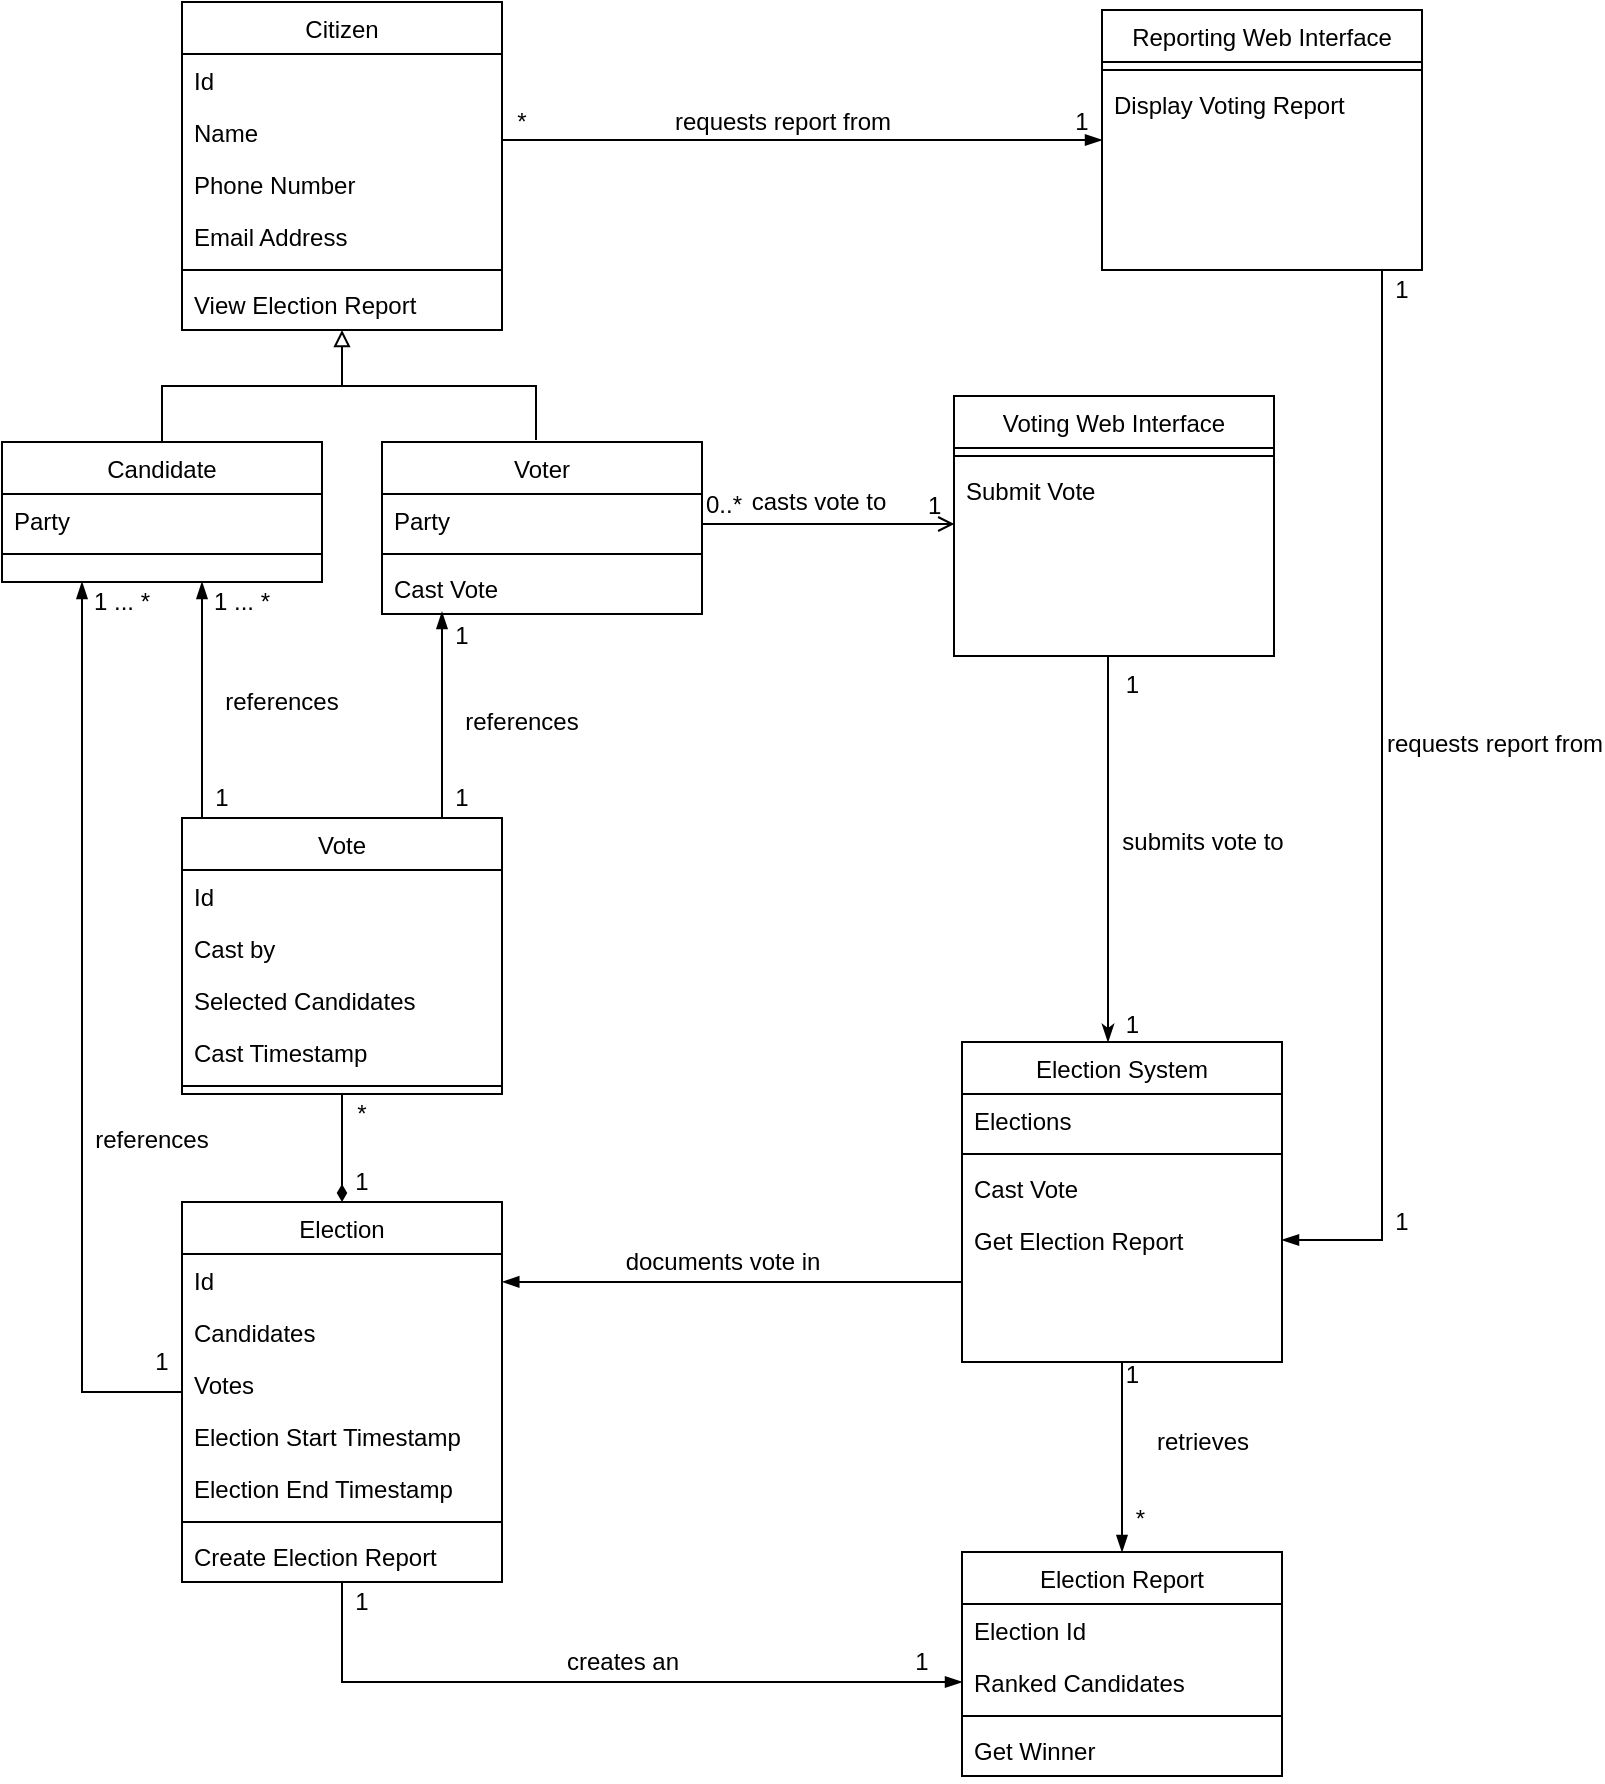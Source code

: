 <mxfile version="14.6.13" type="device" pages="2"><diagram id="C5RBs43oDa-KdzZeNtuy" name="Domain Model"><mxGraphModel dx="1613" dy="1749" grid="1" gridSize="10" guides="1" tooltips="1" connect="1" arrows="1" fold="1" page="1" pageScale="1" pageWidth="827" pageHeight="1169" math="0" shadow="0"><root><mxCell id="WIyWlLk6GJQsqaUBKTNV-0"/><mxCell id="WIyWlLk6GJQsqaUBKTNV-1" parent="WIyWlLk6GJQsqaUBKTNV-0"/><object label="Voter" placeholders="1" id="zkfFHV4jXpPFQw0GAbJ--0"><mxCell style="swimlane;fontStyle=0;align=center;verticalAlign=top;childLayout=stackLayout;horizontal=1;startSize=26;horizontalStack=0;resizeParent=1;resizeLast=0;collapsible=1;marginBottom=0;rounded=0;shadow=0;strokeWidth=1;" parent="WIyWlLk6GJQsqaUBKTNV-1" vertex="1"><mxGeometry x="140" y="-60" width="160" height="86" as="geometry"><mxRectangle x="230" y="140" width="160" height="26" as="alternateBounds"/></mxGeometry></mxCell></object><mxCell id="MUXR2jIA6jlBluQS78Pi-16" value="Party" style="text;align=left;verticalAlign=top;spacingLeft=4;spacingRight=4;overflow=hidden;rotatable=0;points=[[0,0.5],[1,0.5]];portConstraint=eastwest;" parent="zkfFHV4jXpPFQw0GAbJ--0" vertex="1"><mxGeometry y="26" width="160" height="26" as="geometry"/></mxCell><mxCell id="zkfFHV4jXpPFQw0GAbJ--4" value="" style="line;html=1;strokeWidth=1;align=left;verticalAlign=middle;spacingTop=-1;spacingLeft=3;spacingRight=3;rotatable=0;labelPosition=right;points=[];portConstraint=eastwest;" parent="zkfFHV4jXpPFQw0GAbJ--0" vertex="1"><mxGeometry y="52" width="160" height="8" as="geometry"/></mxCell><mxCell id="MUXR2jIA6jlBluQS78Pi-11" value="Cast Vote" style="text;align=left;verticalAlign=top;spacingLeft=4;spacingRight=4;overflow=hidden;rotatable=0;points=[[0,0.5],[1,0.5]];portConstraint=eastwest;" parent="zkfFHV4jXpPFQw0GAbJ--0" vertex="1"><mxGeometry y="60" width="160" height="26" as="geometry"/></mxCell><mxCell id="MUXR2jIA6jlBluQS78Pi-45" style="edgeStyle=orthogonalEdgeStyle;rounded=0;orthogonalLoop=1;jettySize=auto;html=1;entryX=0.5;entryY=1;entryDx=0;entryDy=0;endArrow=none;endFill=0;startArrow=diamondThin;startFill=1;" parent="WIyWlLk6GJQsqaUBKTNV-1" source="zkfFHV4jXpPFQw0GAbJ--17" target="MUXR2jIA6jlBluQS78Pi-38" edge="1"><mxGeometry relative="1" as="geometry"/></mxCell><mxCell id="MUXR2jIA6jlBluQS78Pi-58" style="edgeStyle=orthogonalEdgeStyle;rounded=0;orthogonalLoop=1;jettySize=auto;html=1;entryX=0.25;entryY=1;entryDx=0;entryDy=0;startArrow=none;startFill=0;endArrow=blockThin;endFill=1;" parent="WIyWlLk6GJQsqaUBKTNV-1" source="zkfFHV4jXpPFQw0GAbJ--17" target="MUXR2jIA6jlBluQS78Pi-0" edge="1"><mxGeometry relative="1" as="geometry"><Array as="points"><mxPoint x="-10" y="415"/></Array></mxGeometry></mxCell><mxCell id="zkfFHV4jXpPFQw0GAbJ--17" value="Election" style="swimlane;fontStyle=0;align=center;verticalAlign=top;childLayout=stackLayout;horizontal=1;startSize=26;horizontalStack=0;resizeParent=1;resizeLast=0;collapsible=1;marginBottom=0;rounded=0;shadow=0;strokeWidth=1;" parent="WIyWlLk6GJQsqaUBKTNV-1" vertex="1"><mxGeometry x="40" y="320" width="160" height="190" as="geometry"><mxRectangle x="550" y="140" width="160" height="26" as="alternateBounds"/></mxGeometry></mxCell><mxCell id="zkfFHV4jXpPFQw0GAbJ--20" value="Id" style="text;align=left;verticalAlign=top;spacingLeft=4;spacingRight=4;overflow=hidden;rotatable=0;points=[[0,0.5],[1,0.5]];portConstraint=eastwest;rounded=0;shadow=0;html=0;" parent="zkfFHV4jXpPFQw0GAbJ--17" vertex="1"><mxGeometry y="26" width="160" height="26" as="geometry"/></mxCell><mxCell id="zkfFHV4jXpPFQw0GAbJ--21" value="Candidates" style="text;align=left;verticalAlign=top;spacingLeft=4;spacingRight=4;overflow=hidden;rotatable=0;points=[[0,0.5],[1,0.5]];portConstraint=eastwest;rounded=0;shadow=0;html=0;" parent="zkfFHV4jXpPFQw0GAbJ--17" vertex="1"><mxGeometry y="52" width="160" height="26" as="geometry"/></mxCell><mxCell id="zkfFHV4jXpPFQw0GAbJ--22" value="Votes" style="text;align=left;verticalAlign=top;spacingLeft=4;spacingRight=4;overflow=hidden;rotatable=0;points=[[0,0.5],[1,0.5]];portConstraint=eastwest;rounded=0;shadow=0;html=0;" parent="zkfFHV4jXpPFQw0GAbJ--17" vertex="1"><mxGeometry y="78" width="160" height="26" as="geometry"/></mxCell><mxCell id="MUXR2jIA6jlBluQS78Pi-62" value="Election Start Timestamp" style="text;align=left;verticalAlign=top;spacingLeft=4;spacingRight=4;overflow=hidden;rotatable=0;points=[[0,0.5],[1,0.5]];portConstraint=eastwest;rounded=0;shadow=0;html=0;" parent="zkfFHV4jXpPFQw0GAbJ--17" vertex="1"><mxGeometry y="104" width="160" height="26" as="geometry"/></mxCell><mxCell id="MUXR2jIA6jlBluQS78Pi-63" value="Election End Timestamp" style="text;align=left;verticalAlign=top;spacingLeft=4;spacingRight=4;overflow=hidden;rotatable=0;points=[[0,0.5],[1,0.5]];portConstraint=eastwest;rounded=0;shadow=0;html=0;" parent="zkfFHV4jXpPFQw0GAbJ--17" vertex="1"><mxGeometry y="130" width="160" height="26" as="geometry"/></mxCell><mxCell id="zkfFHV4jXpPFQw0GAbJ--23" value="" style="line;html=1;strokeWidth=1;align=left;verticalAlign=middle;spacingTop=-1;spacingLeft=3;spacingRight=3;rotatable=0;labelPosition=right;points=[];portConstraint=eastwest;" parent="zkfFHV4jXpPFQw0GAbJ--17" vertex="1"><mxGeometry y="156" width="160" height="8" as="geometry"/></mxCell><mxCell id="MUXR2jIA6jlBluQS78Pi-83" value="Create Election Report" style="text;align=left;verticalAlign=top;spacingLeft=4;spacingRight=4;overflow=hidden;rotatable=0;points=[[0,0.5],[1,0.5]];portConstraint=eastwest;" parent="zkfFHV4jXpPFQw0GAbJ--17" vertex="1"><mxGeometry y="164" width="160" height="26" as="geometry"/></mxCell><mxCell id="zkfFHV4jXpPFQw0GAbJ--26" value="" style="endArrow=open;shadow=0;strokeWidth=1;rounded=0;endFill=1;edgeStyle=elbowEdgeStyle;elbow=vertical;exitX=1;exitY=0.5;exitDx=0;exitDy=0;entryX=0.001;entryY=0.149;entryDx=0;entryDy=0;entryPerimeter=0;" parent="WIyWlLk6GJQsqaUBKTNV-1" source="MUXR2jIA6jlBluQS78Pi-16" edge="1"><mxGeometry x="0.5" y="41" relative="1" as="geometry"><mxPoint x="380" y="192" as="sourcePoint"/><mxPoint x="426.16" y="-19.126" as="targetPoint"/><mxPoint x="-40" y="32" as="offset"/><Array as="points"><mxPoint x="360" y="-19"/></Array></mxGeometry></mxCell><mxCell id="zkfFHV4jXpPFQw0GAbJ--27" value="0..*" style="resizable=0;align=left;verticalAlign=bottom;labelBackgroundColor=none;fontSize=12;" parent="zkfFHV4jXpPFQw0GAbJ--26" connectable="0" vertex="1"><mxGeometry x="-1" relative="1" as="geometry"><mxPoint y="1" as="offset"/></mxGeometry></mxCell><mxCell id="zkfFHV4jXpPFQw0GAbJ--28" value="1" style="resizable=0;align=right;verticalAlign=bottom;labelBackgroundColor=none;fontSize=12;" parent="zkfFHV4jXpPFQw0GAbJ--26" connectable="0" vertex="1"><mxGeometry x="1" relative="1" as="geometry"><mxPoint x="-5" as="offset"/></mxGeometry></mxCell><mxCell id="zkfFHV4jXpPFQw0GAbJ--29" value="casts vote to" style="text;html=1;resizable=0;points=[];;align=center;verticalAlign=middle;labelBackgroundColor=none;rounded=0;shadow=0;strokeWidth=1;fontSize=12;" parent="zkfFHV4jXpPFQw0GAbJ--26" vertex="1" connectable="0"><mxGeometry x="0.5" y="49" relative="1" as="geometry"><mxPoint x="-36" y="38" as="offset"/></mxGeometry></mxCell><mxCell id="MUXR2jIA6jlBluQS78Pi-12" style="edgeStyle=orthogonalEdgeStyle;rounded=0;orthogonalLoop=1;jettySize=auto;html=1;entryX=0.5;entryY=1;entryDx=0;entryDy=0;endArrow=block;endFill=0;" parent="WIyWlLk6GJQsqaUBKTNV-1" source="MUXR2jIA6jlBluQS78Pi-0" target="MUXR2jIA6jlBluQS78Pi-6" edge="1"><mxGeometry relative="1" as="geometry"/></mxCell><mxCell id="MUXR2jIA6jlBluQS78Pi-0" value="Candidate" style="swimlane;fontStyle=0;align=center;verticalAlign=top;childLayout=stackLayout;horizontal=1;startSize=26;horizontalStack=0;resizeParent=1;resizeLast=0;collapsible=1;marginBottom=0;rounded=0;shadow=0;strokeWidth=1;" parent="WIyWlLk6GJQsqaUBKTNV-1" vertex="1"><mxGeometry x="-50" y="-60" width="160" height="70" as="geometry"><mxRectangle x="230" y="140" width="160" height="26" as="alternateBounds"/></mxGeometry></mxCell><mxCell id="MUXR2jIA6jlBluQS78Pi-1" value="Party" style="text;align=left;verticalAlign=top;spacingLeft=4;spacingRight=4;overflow=hidden;rotatable=0;points=[[0,0.5],[1,0.5]];portConstraint=eastwest;" parent="MUXR2jIA6jlBluQS78Pi-0" vertex="1"><mxGeometry y="26" width="160" height="26" as="geometry"/></mxCell><mxCell id="MUXR2jIA6jlBluQS78Pi-4" value="" style="line;html=1;strokeWidth=1;align=left;verticalAlign=middle;spacingTop=-1;spacingLeft=3;spacingRight=3;rotatable=0;labelPosition=right;points=[];portConstraint=eastwest;" parent="MUXR2jIA6jlBluQS78Pi-0" vertex="1"><mxGeometry y="52" width="160" height="8" as="geometry"/></mxCell><mxCell id="MUXR2jIA6jlBluQS78Pi-98" style="edgeStyle=orthogonalEdgeStyle;rounded=0;orthogonalLoop=1;jettySize=auto;html=1;entryX=0;entryY=0.5;entryDx=0;entryDy=0;startArrow=none;startFill=0;endArrow=blockThin;endFill=1;" parent="WIyWlLk6GJQsqaUBKTNV-1" source="MUXR2jIA6jlBluQS78Pi-6" target="MUXR2jIA6jlBluQS78Pi-94" edge="1"><mxGeometry relative="1" as="geometry"><Array as="points"><mxPoint x="290" y="-211"/><mxPoint x="290" y="-211"/></Array></mxGeometry></mxCell><mxCell id="MUXR2jIA6jlBluQS78Pi-6" value="Citizen" style="swimlane;fontStyle=0;align=center;verticalAlign=top;childLayout=stackLayout;horizontal=1;startSize=26;horizontalStack=0;resizeParent=1;resizeLast=0;collapsible=1;marginBottom=0;rounded=0;shadow=0;strokeWidth=1;" parent="WIyWlLk6GJQsqaUBKTNV-1" vertex="1"><mxGeometry x="40" y="-280" width="160" height="164" as="geometry"><mxRectangle x="230" y="140" width="160" height="26" as="alternateBounds"/></mxGeometry></mxCell><mxCell id="MUXR2jIA6jlBluQS78Pi-24" value="Id" style="text;align=left;verticalAlign=top;spacingLeft=4;spacingRight=4;overflow=hidden;rotatable=0;points=[[0,0.5],[1,0.5]];portConstraint=eastwest;" parent="MUXR2jIA6jlBluQS78Pi-6" vertex="1"><mxGeometry y="26" width="160" height="26" as="geometry"/></mxCell><mxCell id="MUXR2jIA6jlBluQS78Pi-7" value="Name" style="text;align=left;verticalAlign=top;spacingLeft=4;spacingRight=4;overflow=hidden;rotatable=0;points=[[0,0.5],[1,0.5]];portConstraint=eastwest;" parent="MUXR2jIA6jlBluQS78Pi-6" vertex="1"><mxGeometry y="52" width="160" height="26" as="geometry"/></mxCell><mxCell id="MUXR2jIA6jlBluQS78Pi-8" value="Phone Number" style="text;align=left;verticalAlign=top;spacingLeft=4;spacingRight=4;overflow=hidden;rotatable=0;points=[[0,0.5],[1,0.5]];portConstraint=eastwest;rounded=0;shadow=0;html=0;" parent="MUXR2jIA6jlBluQS78Pi-6" vertex="1"><mxGeometry y="78" width="160" height="26" as="geometry"/></mxCell><mxCell id="MUXR2jIA6jlBluQS78Pi-9" value="Email Address" style="text;align=left;verticalAlign=top;spacingLeft=4;spacingRight=4;overflow=hidden;rotatable=0;points=[[0,0.5],[1,0.5]];portConstraint=eastwest;rounded=0;shadow=0;html=0;" parent="MUXR2jIA6jlBluQS78Pi-6" vertex="1"><mxGeometry y="104" width="160" height="26" as="geometry"/></mxCell><mxCell id="MUXR2jIA6jlBluQS78Pi-10" value="" style="line;html=1;strokeWidth=1;align=left;verticalAlign=middle;spacingTop=-1;spacingLeft=3;spacingRight=3;rotatable=0;labelPosition=right;points=[];portConstraint=eastwest;" parent="MUXR2jIA6jlBluQS78Pi-6" vertex="1"><mxGeometry y="130" width="160" height="8" as="geometry"/></mxCell><mxCell id="MUXR2jIA6jlBluQS78Pi-112" value="View Election Report" style="text;align=left;verticalAlign=top;spacingLeft=4;spacingRight=4;overflow=hidden;rotatable=0;points=[[0,0.5],[1,0.5]];portConstraint=eastwest;rounded=0;shadow=0;html=0;" parent="MUXR2jIA6jlBluQS78Pi-6" vertex="1"><mxGeometry y="138" width="160" height="26" as="geometry"/></mxCell><mxCell id="MUXR2jIA6jlBluQS78Pi-15" style="edgeStyle=orthogonalEdgeStyle;rounded=0;orthogonalLoop=1;jettySize=auto;html=1;endArrow=none;endFill=0;" parent="WIyWlLk6GJQsqaUBKTNV-1" edge="1"><mxGeometry relative="1" as="geometry"><mxPoint x="120" y="-88" as="targetPoint"/><mxPoint x="217" y="-61" as="sourcePoint"/><Array as="points"><mxPoint x="217" y="-88"/></Array></mxGeometry></mxCell><mxCell id="MUXR2jIA6jlBluQS78Pi-32" style="edgeStyle=orthogonalEdgeStyle;rounded=0;orthogonalLoop=1;jettySize=auto;html=1;entryX=0.459;entryY=-0.003;entryDx=0;entryDy=0;endArrow=classicThin;endFill=1;entryPerimeter=0;" parent="WIyWlLk6GJQsqaUBKTNV-1" target="MUXR2jIA6jlBluQS78Pi-25" edge="1"><mxGeometry relative="1" as="geometry"><mxPoint x="503" y="47" as="sourcePoint"/><mxPoint x="507" y="240" as="targetPoint"/><Array as="points"><mxPoint x="503" y="240"/><mxPoint x="503" y="240"/></Array></mxGeometry></mxCell><mxCell id="MUXR2jIA6jlBluQS78Pi-17" value="Voting Web Interface" style="swimlane;fontStyle=0;align=center;verticalAlign=top;childLayout=stackLayout;horizontal=1;startSize=26;horizontalStack=0;resizeParent=1;resizeLast=0;collapsible=1;marginBottom=0;rounded=0;shadow=0;strokeWidth=1;" parent="WIyWlLk6GJQsqaUBKTNV-1" vertex="1"><mxGeometry x="426" y="-83" width="160" height="130" as="geometry"><mxRectangle x="550" y="140" width="160" height="26" as="alternateBounds"/></mxGeometry></mxCell><mxCell id="MUXR2jIA6jlBluQS78Pi-21" value="" style="line;html=1;strokeWidth=1;align=left;verticalAlign=middle;spacingTop=-1;spacingLeft=3;spacingRight=3;rotatable=0;labelPosition=right;points=[];portConstraint=eastwest;" parent="MUXR2jIA6jlBluQS78Pi-17" vertex="1"><mxGeometry y="26" width="160" height="8" as="geometry"/></mxCell><mxCell id="MUXR2jIA6jlBluQS78Pi-22" value="Submit Vote" style="text;align=left;verticalAlign=top;spacingLeft=4;spacingRight=4;overflow=hidden;rotatable=0;points=[[0,0.5],[1,0.5]];portConstraint=eastwest;" parent="MUXR2jIA6jlBluQS78Pi-17" vertex="1"><mxGeometry y="34" width="160" height="26" as="geometry"/></mxCell><mxCell id="MUXR2jIA6jlBluQS78Pi-84" style="edgeStyle=orthogonalEdgeStyle;rounded=0;orthogonalLoop=1;jettySize=auto;html=1;entryX=0.5;entryY=0;entryDx=0;entryDy=0;startArrow=none;startFill=0;endArrow=blockThin;endFill=1;" parent="WIyWlLk6GJQsqaUBKTNV-1" source="MUXR2jIA6jlBluQS78Pi-25" target="MUXR2jIA6jlBluQS78Pi-64" edge="1"><mxGeometry relative="1" as="geometry"/></mxCell><mxCell id="MUXR2jIA6jlBluQS78Pi-25" value="Election System" style="swimlane;fontStyle=0;align=center;verticalAlign=top;childLayout=stackLayout;horizontal=1;startSize=26;horizontalStack=0;resizeParent=1;resizeLast=0;collapsible=1;marginBottom=0;rounded=0;shadow=0;strokeWidth=1;" parent="WIyWlLk6GJQsqaUBKTNV-1" vertex="1"><mxGeometry x="430" y="240" width="160" height="160" as="geometry"><mxRectangle x="550" y="140" width="160" height="26" as="alternateBounds"/></mxGeometry></mxCell><mxCell id="MUXR2jIA6jlBluQS78Pi-27" value="Elections" style="text;align=left;verticalAlign=top;spacingLeft=4;spacingRight=4;overflow=hidden;rotatable=0;points=[[0,0.5],[1,0.5]];portConstraint=eastwest;rounded=0;shadow=0;html=0;" parent="MUXR2jIA6jlBluQS78Pi-25" vertex="1"><mxGeometry y="26" width="160" height="26" as="geometry"/></mxCell><mxCell id="MUXR2jIA6jlBluQS78Pi-29" value="" style="line;html=1;strokeWidth=1;align=left;verticalAlign=middle;spacingTop=-1;spacingLeft=3;spacingRight=3;rotatable=0;labelPosition=right;points=[];portConstraint=eastwest;" parent="MUXR2jIA6jlBluQS78Pi-25" vertex="1"><mxGeometry y="52" width="160" height="8" as="geometry"/></mxCell><mxCell id="MUXR2jIA6jlBluQS78Pi-30" value="Cast Vote" style="text;align=left;verticalAlign=top;spacingLeft=4;spacingRight=4;overflow=hidden;rotatable=0;points=[[0,0.5],[1,0.5]];portConstraint=eastwest;" parent="MUXR2jIA6jlBluQS78Pi-25" vertex="1"><mxGeometry y="60" width="160" height="26" as="geometry"/></mxCell><mxCell id="MUXR2jIA6jlBluQS78Pi-31" value="Get Election Report" style="text;align=left;verticalAlign=top;spacingLeft=4;spacingRight=4;overflow=hidden;rotatable=0;points=[[0,0.5],[1,0.5]];portConstraint=eastwest;" parent="MUXR2jIA6jlBluQS78Pi-25" vertex="1"><mxGeometry y="86" width="160" height="26" as="geometry"/></mxCell><mxCell id="MUXR2jIA6jlBluQS78Pi-33" value="submits vote to" style="text;html=1;resizable=0;points=[];;align=center;verticalAlign=middle;labelBackgroundColor=none;rounded=0;shadow=0;strokeWidth=1;fontSize=12;" parent="WIyWlLk6GJQsqaUBKTNV-1" vertex="1" connectable="0"><mxGeometry x="550.004" y="140" as="geometry"/></mxCell><mxCell id="MUXR2jIA6jlBluQS78Pi-35" value="1" style="resizable=0;align=right;verticalAlign=bottom;labelBackgroundColor=none;fontSize=12;" parent="WIyWlLk6GJQsqaUBKTNV-1" connectable="0" vertex="1"><mxGeometry x="520.005" y="70.0" as="geometry"/></mxCell><mxCell id="MUXR2jIA6jlBluQS78Pi-36" value="1" style="resizable=0;align=right;verticalAlign=bottom;labelBackgroundColor=none;fontSize=12;" parent="WIyWlLk6GJQsqaUBKTNV-1" connectable="0" vertex="1"><mxGeometry x="520.005" y="240.0" as="geometry"/></mxCell><mxCell id="MUXR2jIA6jlBluQS78Pi-49" style="edgeStyle=orthogonalEdgeStyle;rounded=0;orthogonalLoop=1;jettySize=auto;html=1;startArrow=none;startFill=0;endArrow=blockThin;endFill=1;" parent="WIyWlLk6GJQsqaUBKTNV-1" source="MUXR2jIA6jlBluQS78Pi-38" edge="1"><mxGeometry relative="1" as="geometry"><mxPoint x="170" y="25" as="targetPoint"/><Array as="points"><mxPoint x="170" y="25"/></Array></mxGeometry></mxCell><mxCell id="MUXR2jIA6jlBluQS78Pi-54" style="edgeStyle=orthogonalEdgeStyle;rounded=0;orthogonalLoop=1;jettySize=auto;html=1;entryX=0;entryY=0;entryDx=0;entryDy=0;startArrow=none;startFill=0;endArrow=blockThin;endFill=1;" parent="WIyWlLk6GJQsqaUBKTNV-1" source="MUXR2jIA6jlBluQS78Pi-38" target="MUXR2jIA6jlBluQS78Pi-57" edge="1"><mxGeometry relative="1" as="geometry"><Array as="points"><mxPoint x="50" y="90"/><mxPoint x="50" y="90"/></Array></mxGeometry></mxCell><mxCell id="MUXR2jIA6jlBluQS78Pi-38" value="Vote" style="swimlane;fontStyle=0;align=center;verticalAlign=top;childLayout=stackLayout;horizontal=1;startSize=26;horizontalStack=0;resizeParent=1;resizeLast=0;collapsible=1;marginBottom=0;rounded=0;shadow=0;strokeWidth=1;" parent="WIyWlLk6GJQsqaUBKTNV-1" vertex="1"><mxGeometry x="40" y="128" width="160" height="138" as="geometry"><mxRectangle x="550" y="140" width="160" height="26" as="alternateBounds"/></mxGeometry></mxCell><mxCell id="MUXR2jIA6jlBluQS78Pi-39" value="Id" style="text;align=left;verticalAlign=top;spacingLeft=4;spacingRight=4;overflow=hidden;rotatable=0;points=[[0,0.5],[1,0.5]];portConstraint=eastwest;rounded=0;shadow=0;html=0;" parent="MUXR2jIA6jlBluQS78Pi-38" vertex="1"><mxGeometry y="26" width="160" height="26" as="geometry"/></mxCell><mxCell id="MUXR2jIA6jlBluQS78Pi-48" value="Cast by" style="text;align=left;verticalAlign=top;spacingLeft=4;spacingRight=4;overflow=hidden;rotatable=0;points=[[0,0.5],[1,0.5]];portConstraint=eastwest;rounded=0;shadow=0;html=0;" parent="MUXR2jIA6jlBluQS78Pi-38" vertex="1"><mxGeometry y="52" width="160" height="26" as="geometry"/></mxCell><mxCell id="MUXR2jIA6jlBluQS78Pi-53" value="Selected Candidates" style="text;align=left;verticalAlign=top;spacingLeft=4;spacingRight=4;overflow=hidden;rotatable=0;points=[[0,0.5],[1,0.5]];portConstraint=eastwest;rounded=0;shadow=0;html=0;" parent="MUXR2jIA6jlBluQS78Pi-38" vertex="1"><mxGeometry y="78" width="160" height="26" as="geometry"/></mxCell><mxCell id="MUXR2jIA6jlBluQS78Pi-41" value="Cast Timestamp" style="text;align=left;verticalAlign=top;spacingLeft=4;spacingRight=4;overflow=hidden;rotatable=0;points=[[0,0.5],[1,0.5]];portConstraint=eastwest;rounded=0;shadow=0;html=0;" parent="MUXR2jIA6jlBluQS78Pi-38" vertex="1"><mxGeometry y="104" width="160" height="26" as="geometry"/></mxCell><mxCell id="MUXR2jIA6jlBluQS78Pi-42" value="" style="line;html=1;strokeWidth=1;align=left;verticalAlign=middle;spacingTop=-1;spacingLeft=3;spacingRight=3;rotatable=0;labelPosition=right;points=[];portConstraint=eastwest;" parent="MUXR2jIA6jlBluQS78Pi-38" vertex="1"><mxGeometry y="130" width="160" height="8" as="geometry"/></mxCell><mxCell id="MUXR2jIA6jlBluQS78Pi-46" value="*" style="text;html=1;strokeColor=none;fillColor=none;align=center;verticalAlign=middle;whiteSpace=wrap;rounded=0;" parent="WIyWlLk6GJQsqaUBKTNV-1" vertex="1"><mxGeometry x="120" y="266" width="20" height="20" as="geometry"/></mxCell><mxCell id="MUXR2jIA6jlBluQS78Pi-47" value="1" style="text;html=1;strokeColor=none;fillColor=none;align=center;verticalAlign=middle;whiteSpace=wrap;rounded=0;" parent="WIyWlLk6GJQsqaUBKTNV-1" vertex="1"><mxGeometry x="110" y="300" width="40" height="20" as="geometry"/></mxCell><mxCell id="MUXR2jIA6jlBluQS78Pi-50" value="references" style="text;html=1;strokeColor=none;fillColor=none;align=center;verticalAlign=middle;whiteSpace=wrap;rounded=0;" parent="WIyWlLk6GJQsqaUBKTNV-1" vertex="1"><mxGeometry x="170" y="70" width="80" height="20" as="geometry"/></mxCell><mxCell id="MUXR2jIA6jlBluQS78Pi-51" value="1" style="text;html=1;strokeColor=none;fillColor=none;align=center;verticalAlign=middle;whiteSpace=wrap;rounded=0;" parent="WIyWlLk6GJQsqaUBKTNV-1" vertex="1"><mxGeometry x="170" y="108" width="20" height="20" as="geometry"/></mxCell><mxCell id="MUXR2jIA6jlBluQS78Pi-52" value="1" style="text;html=1;strokeColor=none;fillColor=none;align=center;verticalAlign=middle;whiteSpace=wrap;rounded=0;" parent="WIyWlLk6GJQsqaUBKTNV-1" vertex="1"><mxGeometry x="170" y="27" width="20" height="20" as="geometry"/></mxCell><mxCell id="MUXR2jIA6jlBluQS78Pi-55" value="references" style="text;html=1;strokeColor=none;fillColor=none;align=center;verticalAlign=middle;whiteSpace=wrap;rounded=0;" parent="WIyWlLk6GJQsqaUBKTNV-1" vertex="1"><mxGeometry x="-15" y="279" width="80" height="20" as="geometry"/></mxCell><mxCell id="MUXR2jIA6jlBluQS78Pi-56" value="1" style="text;html=1;strokeColor=none;fillColor=none;align=center;verticalAlign=middle;whiteSpace=wrap;rounded=0;" parent="WIyWlLk6GJQsqaUBKTNV-1" vertex="1"><mxGeometry x="50" y="108" width="20" height="20" as="geometry"/></mxCell><mxCell id="MUXR2jIA6jlBluQS78Pi-57" value="1 ... *" style="text;html=1;strokeColor=none;fillColor=none;align=center;verticalAlign=middle;whiteSpace=wrap;rounded=0;" parent="WIyWlLk6GJQsqaUBKTNV-1" vertex="1"><mxGeometry x="50" y="10" width="40" height="20" as="geometry"/></mxCell><mxCell id="MUXR2jIA6jlBluQS78Pi-59" value="references" style="text;html=1;strokeColor=none;fillColor=none;align=center;verticalAlign=middle;whiteSpace=wrap;rounded=0;" parent="WIyWlLk6GJQsqaUBKTNV-1" vertex="1"><mxGeometry x="50" y="60" width="80" height="20" as="geometry"/></mxCell><mxCell id="MUXR2jIA6jlBluQS78Pi-60" value="1" style="text;html=1;strokeColor=none;fillColor=none;align=center;verticalAlign=middle;whiteSpace=wrap;rounded=0;" parent="WIyWlLk6GJQsqaUBKTNV-1" vertex="1"><mxGeometry x="20" y="390" width="20" height="20" as="geometry"/></mxCell><mxCell id="MUXR2jIA6jlBluQS78Pi-61" value="1 ... *" style="text;html=1;strokeColor=none;fillColor=none;align=center;verticalAlign=middle;whiteSpace=wrap;rounded=0;" parent="WIyWlLk6GJQsqaUBKTNV-1" vertex="1"><mxGeometry x="-10" y="10" width="40" height="20" as="geometry"/></mxCell><mxCell id="MUXR2jIA6jlBluQS78Pi-64" value="Election Report" style="swimlane;fontStyle=0;align=center;verticalAlign=top;childLayout=stackLayout;horizontal=1;startSize=26;horizontalStack=0;resizeParent=1;resizeLast=0;collapsible=1;marginBottom=0;rounded=0;shadow=0;strokeWidth=1;" parent="WIyWlLk6GJQsqaUBKTNV-1" vertex="1"><mxGeometry x="430" y="495" width="160" height="112" as="geometry"><mxRectangle x="550" y="140" width="160" height="26" as="alternateBounds"/></mxGeometry></mxCell><mxCell id="MUXR2jIA6jlBluQS78Pi-65" value="Election Id" style="text;align=left;verticalAlign=top;spacingLeft=4;spacingRight=4;overflow=hidden;rotatable=0;points=[[0,0.5],[1,0.5]];portConstraint=eastwest;rounded=0;shadow=0;html=0;" parent="MUXR2jIA6jlBluQS78Pi-64" vertex="1"><mxGeometry y="26" width="160" height="26" as="geometry"/></mxCell><mxCell id="MUXR2jIA6jlBluQS78Pi-69" value="Ranked Candidates" style="text;align=left;verticalAlign=top;spacingLeft=4;spacingRight=4;overflow=hidden;rotatable=0;points=[[0,0.5],[1,0.5]];portConstraint=eastwest;rounded=0;shadow=0;html=0;" parent="MUXR2jIA6jlBluQS78Pi-64" vertex="1"><mxGeometry y="52" width="160" height="26" as="geometry"/></mxCell><mxCell id="MUXR2jIA6jlBluQS78Pi-66" value="" style="line;html=1;strokeWidth=1;align=left;verticalAlign=middle;spacingTop=-1;spacingLeft=3;spacingRight=3;rotatable=0;labelPosition=right;points=[];portConstraint=eastwest;" parent="MUXR2jIA6jlBluQS78Pi-64" vertex="1"><mxGeometry y="78" width="160" height="8" as="geometry"/></mxCell><mxCell id="zkfFHV4jXpPFQw0GAbJ--24" value="Get Winner" style="text;align=left;verticalAlign=top;spacingLeft=4;spacingRight=4;overflow=hidden;rotatable=0;points=[[0,0.5],[1,0.5]];portConstraint=eastwest;" parent="MUXR2jIA6jlBluQS78Pi-64" vertex="1"><mxGeometry y="86" width="160" height="26" as="geometry"/></mxCell><mxCell id="MUXR2jIA6jlBluQS78Pi-85" value="1" style="resizable=0;align=right;verticalAlign=bottom;labelBackgroundColor=none;fontSize=12;" parent="WIyWlLk6GJQsqaUBKTNV-1" connectable="0" vertex="1"><mxGeometry x="520.005" y="415.0" as="geometry"/></mxCell><mxCell id="MUXR2jIA6jlBluQS78Pi-86" value="*" style="resizable=0;align=right;verticalAlign=bottom;labelBackgroundColor=none;fontSize=12;" parent="WIyWlLk6GJQsqaUBKTNV-1" connectable="0" vertex="1"><mxGeometry x="530.005" y="425.0" as="geometry"><mxPoint x="-7" y="62" as="offset"/></mxGeometry></mxCell><mxCell id="MUXR2jIA6jlBluQS78Pi-87" value="retrieves" style="text;html=1;resizable=0;points=[];;align=center;verticalAlign=middle;labelBackgroundColor=none;rounded=0;shadow=0;strokeWidth=1;fontSize=12;" parent="WIyWlLk6GJQsqaUBKTNV-1" vertex="1" connectable="0"><mxGeometry x="550.004" y="440" as="geometry"/></mxCell><mxCell id="MUXR2jIA6jlBluQS78Pi-88" style="edgeStyle=orthogonalEdgeStyle;rounded=0;orthogonalLoop=1;jettySize=auto;html=1;startArrow=none;startFill=0;endArrow=blockThin;endFill=1;entryX=1.001;entryY=0.536;entryDx=0;entryDy=0;entryPerimeter=0;" parent="WIyWlLk6GJQsqaUBKTNV-1" target="zkfFHV4jXpPFQw0GAbJ--20" edge="1"><mxGeometry relative="1" as="geometry"><mxPoint x="430" y="360" as="sourcePoint"/><mxPoint x="200" y="359" as="targetPoint"/><Array as="points"><mxPoint x="430" y="360"/></Array></mxGeometry></mxCell><mxCell id="MUXR2jIA6jlBluQS78Pi-89" value="documents vote in" style="text;html=1;resizable=0;points=[];;align=center;verticalAlign=middle;labelBackgroundColor=none;rounded=0;shadow=0;strokeWidth=1;fontSize=12;" parent="WIyWlLk6GJQsqaUBKTNV-1" vertex="1" connectable="0"><mxGeometry x="310.004" y="350" as="geometry"/></mxCell><mxCell id="MUXR2jIA6jlBluQS78Pi-90" style="edgeStyle=orthogonalEdgeStyle;rounded=0;orthogonalLoop=1;jettySize=auto;html=1;entryX=0;entryY=0.5;entryDx=0;entryDy=0;startArrow=none;startFill=0;endArrow=blockThin;endFill=1;" parent="WIyWlLk6GJQsqaUBKTNV-1" source="MUXR2jIA6jlBluQS78Pi-83" target="MUXR2jIA6jlBluQS78Pi-69" edge="1"><mxGeometry relative="1" as="geometry"><Array as="points"><mxPoint x="120" y="560"/></Array></mxGeometry></mxCell><mxCell id="MUXR2jIA6jlBluQS78Pi-91" value="1" style="text;html=1;strokeColor=none;fillColor=none;align=center;verticalAlign=middle;whiteSpace=wrap;rounded=0;" parent="WIyWlLk6GJQsqaUBKTNV-1" vertex="1"><mxGeometry x="110" y="510" width="40" height="20" as="geometry"/></mxCell><mxCell id="MUXR2jIA6jlBluQS78Pi-92" value="1" style="text;html=1;strokeColor=none;fillColor=none;align=center;verticalAlign=middle;whiteSpace=wrap;rounded=0;" parent="WIyWlLk6GJQsqaUBKTNV-1" vertex="1"><mxGeometry x="390" y="540" width="40" height="20" as="geometry"/></mxCell><mxCell id="MUXR2jIA6jlBluQS78Pi-93" value="creates an" style="text;html=1;resizable=0;points=[];;align=center;verticalAlign=middle;labelBackgroundColor=none;rounded=0;shadow=0;strokeWidth=1;fontSize=12;" parent="WIyWlLk6GJQsqaUBKTNV-1" vertex="1" connectable="0"><mxGeometry x="260.004" y="550" as="geometry"/></mxCell><mxCell id="MUXR2jIA6jlBluQS78Pi-102" style="edgeStyle=orthogonalEdgeStyle;rounded=0;orthogonalLoop=1;jettySize=auto;html=1;entryX=1;entryY=0.5;entryDx=0;entryDy=0;startArrow=none;startFill=0;endArrow=blockThin;endFill=1;" parent="WIyWlLk6GJQsqaUBKTNV-1" source="MUXR2jIA6jlBluQS78Pi-94" target="MUXR2jIA6jlBluQS78Pi-31" edge="1"><mxGeometry relative="1" as="geometry"><Array as="points"><mxPoint x="640" y="339"/></Array></mxGeometry></mxCell><mxCell id="MUXR2jIA6jlBluQS78Pi-94" value="Reporting Web Interface" style="swimlane;fontStyle=0;align=center;verticalAlign=top;childLayout=stackLayout;horizontal=1;startSize=26;horizontalStack=0;resizeParent=1;resizeLast=0;collapsible=1;marginBottom=0;rounded=0;shadow=0;strokeWidth=1;" parent="WIyWlLk6GJQsqaUBKTNV-1" vertex="1"><mxGeometry x="500" y="-276" width="160" height="130" as="geometry"><mxRectangle x="550" y="140" width="160" height="26" as="alternateBounds"/></mxGeometry></mxCell><mxCell id="MUXR2jIA6jlBluQS78Pi-95" value="" style="line;html=1;strokeWidth=1;align=left;verticalAlign=middle;spacingTop=-1;spacingLeft=3;spacingRight=3;rotatable=0;labelPosition=right;points=[];portConstraint=eastwest;" parent="MUXR2jIA6jlBluQS78Pi-94" vertex="1"><mxGeometry y="26" width="160" height="8" as="geometry"/></mxCell><mxCell id="MUXR2jIA6jlBluQS78Pi-97" value="Display Voting Report" style="text;align=left;verticalAlign=top;spacingLeft=4;spacingRight=4;overflow=hidden;rotatable=0;points=[[0,0.5],[1,0.5]];portConstraint=eastwest;" parent="MUXR2jIA6jlBluQS78Pi-94" vertex="1"><mxGeometry y="34" width="160" height="26" as="geometry"/></mxCell><mxCell id="MUXR2jIA6jlBluQS78Pi-99" value="requests report from" style="text;html=1;resizable=0;points=[];;align=center;verticalAlign=middle;labelBackgroundColor=none;rounded=0;shadow=0;strokeWidth=1;fontSize=12;" parent="WIyWlLk6GJQsqaUBKTNV-1" vertex="1" connectable="0"><mxGeometry x="340" y="-220" as="geometry"/></mxCell><mxCell id="MUXR2jIA6jlBluQS78Pi-100" value="*" style="text;html=1;strokeColor=none;fillColor=none;align=center;verticalAlign=middle;whiteSpace=wrap;rounded=0;" parent="WIyWlLk6GJQsqaUBKTNV-1" vertex="1"><mxGeometry x="200" y="-230" width="20" height="20" as="geometry"/></mxCell><mxCell id="MUXR2jIA6jlBluQS78Pi-101" value="1" style="text;html=1;strokeColor=none;fillColor=none;align=center;verticalAlign=middle;whiteSpace=wrap;rounded=0;" parent="WIyWlLk6GJQsqaUBKTNV-1" vertex="1"><mxGeometry x="480" y="-230" width="20" height="20" as="geometry"/></mxCell><mxCell id="MUXR2jIA6jlBluQS78Pi-103" value="1" style="text;html=1;strokeColor=none;fillColor=none;align=center;verticalAlign=middle;whiteSpace=wrap;rounded=0;" parent="WIyWlLk6GJQsqaUBKTNV-1" vertex="1"><mxGeometry x="640" y="-146" width="20" height="20" as="geometry"/></mxCell><mxCell id="MUXR2jIA6jlBluQS78Pi-104" value="1" style="text;html=1;strokeColor=none;fillColor=none;align=center;verticalAlign=middle;whiteSpace=wrap;rounded=0;" parent="WIyWlLk6GJQsqaUBKTNV-1" vertex="1"><mxGeometry x="640" y="320" width="20" height="20" as="geometry"/></mxCell><mxCell id="MUXR2jIA6jlBluQS78Pi-105" value="requests report from" style="text;html=1;resizable=0;points=[];;align=center;verticalAlign=middle;labelBackgroundColor=none;rounded=0;shadow=0;strokeWidth=1;fontSize=12;" parent="WIyWlLk6GJQsqaUBKTNV-1" vertex="1" connectable="0"><mxGeometry x="696.004" y="91" as="geometry"/></mxCell></root></mxGraphModel></diagram><diagram id="qfXoTKP4NlzKOmjtxP4M" name="CICD"><mxGraphModel dx="786" dy="580" grid="1" gridSize="10" guides="1" tooltips="1" connect="1" arrows="1" fold="1" page="1" pageScale="1" pageWidth="850" pageHeight="1100" math="0" shadow="0"><root><mxCell id="fiJUwzyj0Ub3VQ3ybrUs-0"/><mxCell id="fiJUwzyj0Ub3VQ3ybrUs-1" parent="fiJUwzyj0Ub3VQ3ybrUs-0"/><mxCell id="fiJUwzyj0Ub3VQ3ybrUs-19" value="" style="rounded=1;whiteSpace=wrap;html=1;fillColor=none;align=left;" parent="fiJUwzyj0Ub3VQ3ybrUs-1" vertex="1"><mxGeometry x="100" y="140" width="700" height="200" as="geometry"/></mxCell><mxCell id="fiJUwzyj0Ub3VQ3ybrUs-4" value="" style="shape=image;verticalLabelPosition=bottom;labelBackgroundColor=#ffffff;verticalAlign=top;aspect=fixed;imageAspect=0;image=https://images.g2crowd.com/uploads/product/image/social_landscape/social_landscape_15680ee909406e13c21c8f179f83d99e/gitlab.png;" parent="fiJUwzyj0Ub3VQ3ybrUs-1" vertex="1"><mxGeometry x="80" y="140" width="190" height="99.75" as="geometry"/></mxCell><mxCell id="fiJUwzyj0Ub3VQ3ybrUs-10" value="" style="group" parent="fiJUwzyj0Ub3VQ3ybrUs-1" vertex="1" connectable="0"><mxGeometry x="305" y="239.75" width="120" height="60" as="geometry"/></mxCell><mxCell id="fiJUwzyj0Ub3VQ3ybrUs-9" value="" style="shape=image;verticalLabelPosition=bottom;labelBackgroundColor=#ffffff;verticalAlign=top;aspect=fixed;imageAspect=0;image=https://logos-download.com/wp-content/uploads/2016/10/Python_logo_icon.png;" parent="fiJUwzyj0Ub3VQ3ybrUs-10" vertex="1"><mxGeometry x="69.81" y="10" width="50.19" height="50" as="geometry"/></mxCell><mxCell id="fiJUwzyj0Ub3VQ3ybrUs-2" value="Flake8 Checks&lt;br&gt;&lt;div style=&quot;&quot;&gt;&lt;span&gt;Unit Tests&lt;/span&gt;&lt;/div&gt;" style="rounded=0;whiteSpace=wrap;html=1;fillColor=none;align=left;verticalAlign=top;" parent="fiJUwzyj0Ub3VQ3ybrUs-10" vertex="1"><mxGeometry width="120" height="60" as="geometry"/></mxCell><mxCell id="fiJUwzyj0Ub3VQ3ybrUs-11" value="" style="group" parent="fiJUwzyj0Ub3VQ3ybrUs-1" vertex="1" connectable="0"><mxGeometry x="460" y="239.75" width="125.45" height="72.15" as="geometry"/></mxCell><mxCell id="fiJUwzyj0Ub3VQ3ybrUs-3" value="Build Docker Image&lt;br&gt;Push to Gitlab Repo" style="rounded=0;whiteSpace=wrap;html=1;align=left;verticalAlign=top;" parent="fiJUwzyj0Ub3VQ3ybrUs-11" vertex="1"><mxGeometry y="-6.92" width="120" height="80" as="geometry"/></mxCell><mxCell id="fiJUwzyj0Ub3VQ3ybrUs-7" value="" style="shape=image;verticalLabelPosition=bottom;labelBackgroundColor=#ffffff;verticalAlign=top;aspect=fixed;imageAspect=0;image=https://www.scottbrady91.com/img/logos/docker-transparent.png;" parent="fiJUwzyj0Ub3VQ3ybrUs-11" vertex="1"><mxGeometry x="62" y="22" width="65.45" height="58.4" as="geometry"/></mxCell><mxCell id="fiJUwzyj0Ub3VQ3ybrUs-12" style="edgeStyle=orthogonalEdgeStyle;rounded=0;orthogonalLoop=1;jettySize=auto;html=1;startArrow=none;startFill=0;endArrow=blockThin;endFill=1;entryX=0;entryY=0.469;entryDx=0;entryDy=0;entryPerimeter=0;" parent="fiJUwzyj0Ub3VQ3ybrUs-1" source="fiJUwzyj0Ub3VQ3ybrUs-2" target="fiJUwzyj0Ub3VQ3ybrUs-3" edge="1"><mxGeometry relative="1" as="geometry"><mxPoint x="570.0" y="266.92" as="targetPoint"/></mxGeometry></mxCell><mxCell id="fiJUwzyj0Ub3VQ3ybrUs-17" value="" style="group" parent="fiJUwzyj0Ub3VQ3ybrUs-1" vertex="1" connectable="0"><mxGeometry x="620" y="239.75" width="150" height="64" as="geometry"/></mxCell><mxCell id="fiJUwzyj0Ub3VQ3ybrUs-15" value="" style="shape=image;verticalLabelPosition=bottom;labelBackgroundColor=#ffffff;verticalAlign=top;aspect=fixed;imageAspect=0;image=https://cdn.freebiesupply.com/logos/large/2x/amazon-lightsail-logo-png-transparent.png;" parent="fiJUwzyj0Ub3VQ3ybrUs-17" vertex="1"><mxGeometry x="100" y="14" width="50" height="50" as="geometry"/></mxCell><mxCell id="fiJUwzyj0Ub3VQ3ybrUs-16" value="Deploy to AWS Lightsail" style="rounded=0;whiteSpace=wrap;html=1;fillColor=none;align=left;verticalAlign=top;" parent="fiJUwzyj0Ub3VQ3ybrUs-17" vertex="1"><mxGeometry width="150" height="60" as="geometry"/></mxCell><mxCell id="fiJUwzyj0Ub3VQ3ybrUs-18" style="edgeStyle=orthogonalEdgeStyle;rounded=0;orthogonalLoop=1;jettySize=auto;html=1;entryX=-0.004;entryY=0.546;entryDx=0;entryDy=0;startArrow=none;startFill=0;endArrow=blockThin;endFill=1;entryPerimeter=0;" parent="fiJUwzyj0Ub3VQ3ybrUs-1" source="fiJUwzyj0Ub3VQ3ybrUs-3" target="fiJUwzyj0Ub3VQ3ybrUs-16" edge="1"><mxGeometry relative="1" as="geometry"/></mxCell><mxCell id="fiJUwzyj0Ub3VQ3ybrUs-20" value="&lt;font style=&quot;font-size: 27px&quot;&gt;&lt;b&gt;Gitlab CI/CD&lt;/b&gt;&lt;/font&gt;" style="text;html=1;strokeColor=none;fillColor=none;align=center;verticalAlign=middle;whiteSpace=wrap;rounded=0;" parent="fiJUwzyj0Ub3VQ3ybrUs-1" vertex="1"><mxGeometry x="240" y="170" width="40" height="20" as="geometry"/></mxCell><mxCell id="fiJUwzyj0Ub3VQ3ybrUs-24" value="" style="group" parent="fiJUwzyj0Ub3VQ3ybrUs-1" vertex="1" connectable="0"><mxGeometry x="130" y="239.75" width="141.37" height="60.25" as="geometry"/></mxCell><mxCell id="fiJUwzyj0Ub3VQ3ybrUs-22" value="&lt;div&gt;master branch triggered&lt;/div&gt;" style="rounded=0;whiteSpace=wrap;html=1;fillColor=none;align=left;verticalAlign=top;horizontal=1;fontFamily=Helvetica;" parent="fiJUwzyj0Ub3VQ3ybrUs-24" vertex="1"><mxGeometry width="140" height="60.25" as="geometry"/></mxCell><mxCell id="fiJUwzyj0Ub3VQ3ybrUs-23" value="" style="shape=image;verticalLabelPosition=bottom;labelBackgroundColor=#ffffff;verticalAlign=top;aspect=fixed;imageAspect=0;image=https://cdn.freebiesupply.com/logos/large/2x/git-icon-logo-png-transparent.png;" parent="fiJUwzyj0Ub3VQ3ybrUs-24" vertex="1"><mxGeometry x="98.63" y="18.88" width="41.37" height="41.37" as="geometry"/></mxCell><mxCell id="fiJUwzyj0Ub3VQ3ybrUs-25" style="edgeStyle=orthogonalEdgeStyle;rounded=0;orthogonalLoop=1;jettySize=auto;html=1;entryX=0;entryY=0.5;entryDx=0;entryDy=0;fontFamily=Helvetica;startArrow=none;startFill=0;endArrow=blockThin;endFill=1;" parent="fiJUwzyj0Ub3VQ3ybrUs-1" source="fiJUwzyj0Ub3VQ3ybrUs-22" target="fiJUwzyj0Ub3VQ3ybrUs-2" edge="1"><mxGeometry relative="1" as="geometry"/></mxCell></root></mxGraphModel></diagram></mxfile>